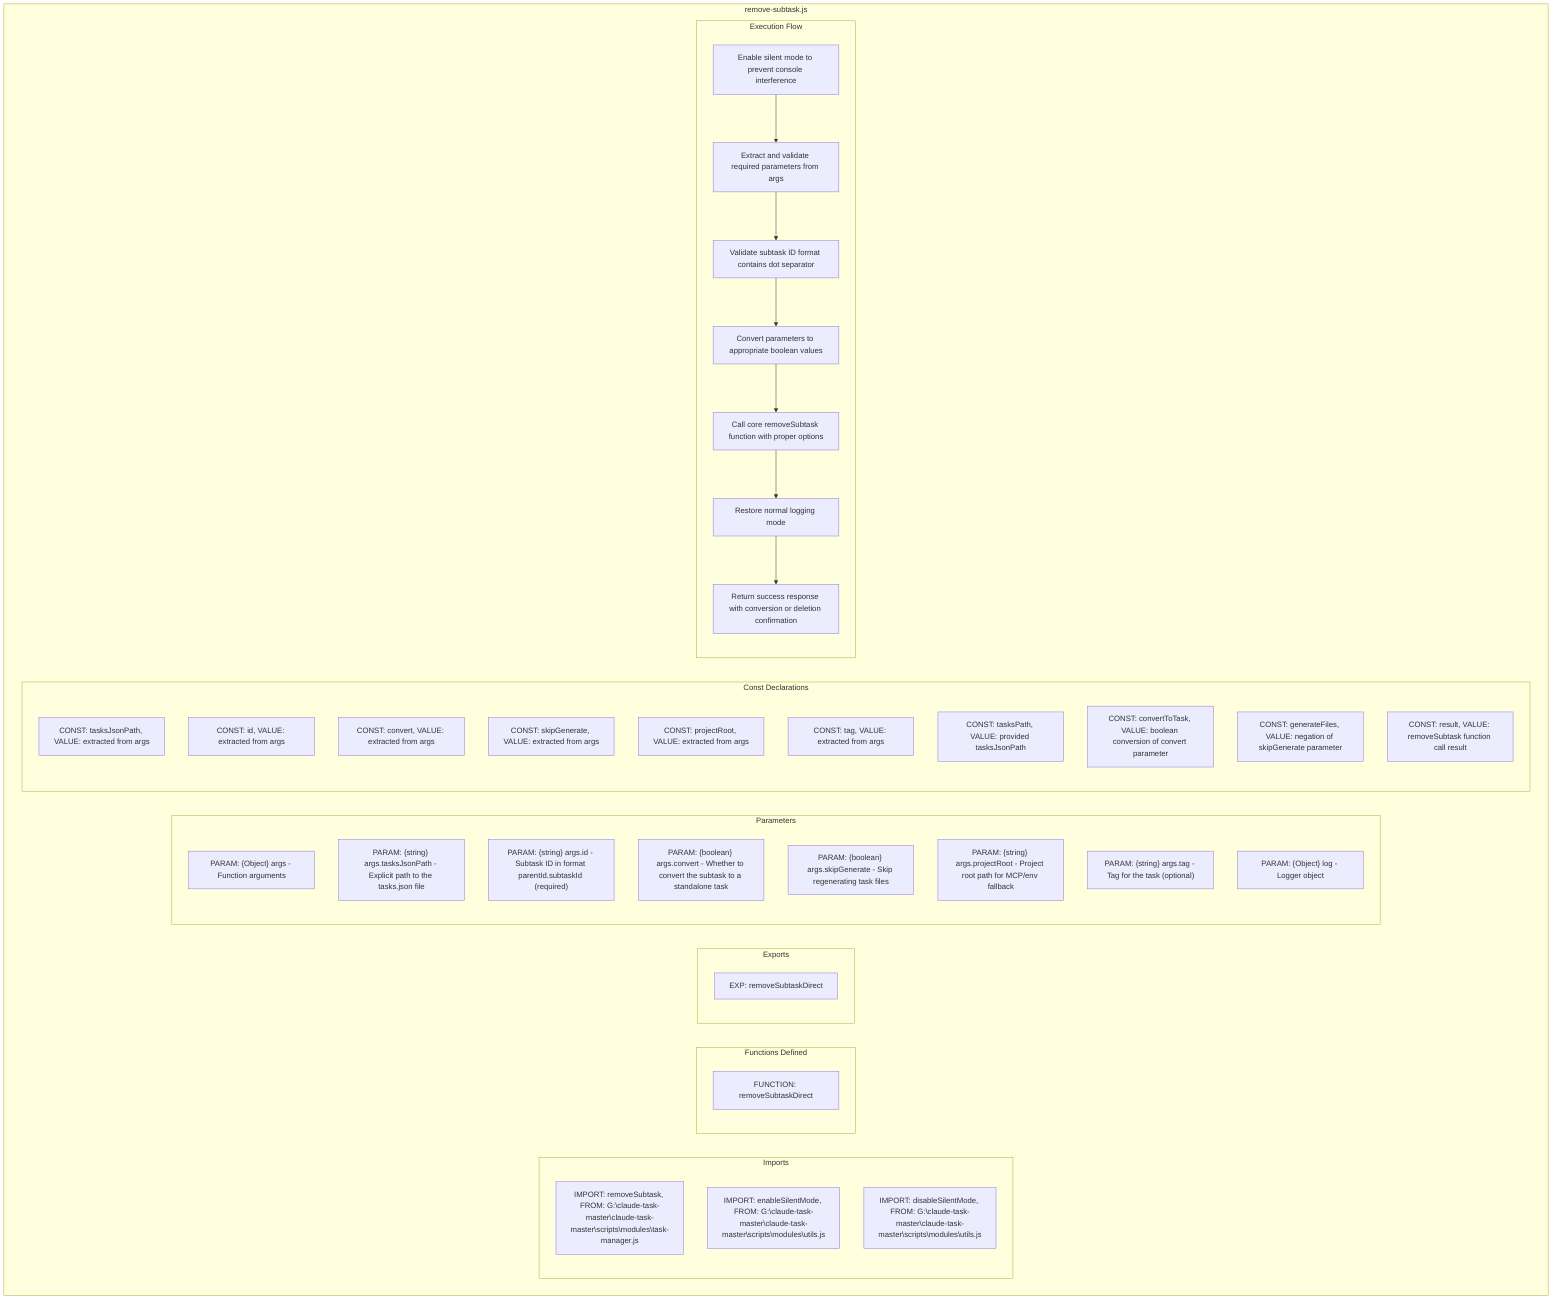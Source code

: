 flowchart TB
    subgraph Imports["Imports"]
        I1["IMPORT: removeSubtask, FROM: G:\claude-task-master\claude-task-master\scripts\modules\task-manager.js"]
        I2["IMPORT: enableSilentMode, FROM: G:\claude-task-master\claude-task-master\scripts\modules\utils.js"]
        I3["IMPORT: disableSilentMode, FROM: G:\claude-task-master\claude-task-master\scripts\modules\utils.js"]
    end
    
    subgraph FunctionsDefined["Functions Defined"]
        FU1["FUNCTION: removeSubtaskDirect"]
    end
    
    subgraph Exports["Exports"]
        E1["EXP: removeSubtaskDirect"]
    end
    
    subgraph Parameters["Parameters"]
        P1["PARAM: {Object} args - Function arguments"]
        P2["PARAM: {string} args.tasksJsonPath - Explicit path to the tasks.json file"]
        P3["PARAM: {string} args.id - Subtask ID in format parentId.subtaskId (required)"]
        P4["PARAM: {boolean} args.convert - Whether to convert the subtask to a standalone task"]
        P5["PARAM: {boolean} args.skipGenerate - Skip regenerating task files"]
        P6["PARAM: {string} args.projectRoot - Project root path for MCP/env fallback"]
        P7["PARAM: {string} args.tag - Tag for the task (optional)"]
        P8["PARAM: {Object} log - Logger object"]
    end
    
    subgraph Constants["Const Declarations"]
        C1["CONST: tasksJsonPath, VALUE: extracted from args"]
        C2["CONST: id, VALUE: extracted from args"]
        C3["CONST: convert, VALUE: extracted from args"]
        C4["CONST: skipGenerate, VALUE: extracted from args"]
        C5["CONST: projectRoot, VALUE: extracted from args"]
        C6["CONST: tag, VALUE: extracted from args"]
        C7["CONST: tasksPath, VALUE: provided tasksJsonPath"]
        C8["CONST: convertToTask, VALUE: boolean conversion of convert parameter"]
        C9["CONST: generateFiles, VALUE: negation of skipGenerate parameter"]
        C10["CONST: result, VALUE: removeSubtask function call result"]
    end
    
    subgraph ExecutionFlow["Execution Flow"]
        FL1["Enable silent mode to prevent console interference"]
        FL2["Extract and validate required parameters from args"]
        FL3["Validate subtask ID format contains dot separator"]
        FL4["Convert parameters to appropriate boolean values"]
        FL5["Call core removeSubtask function with proper options"]
        FL6["Restore normal logging mode"]
        FL7["Return success response with conversion or deletion confirmation"]
    end
    
    subgraph removeSubtask["remove-subtask.js"]
        Imports
        FunctionsDefined
        Exports
        Parameters
        Constants
        ExecutionFlow
    end
    
    FL1 --> FL2
    FL2 --> FL3
    FL3 --> FL4
    FL4 --> FL5
    FL5 --> FL6
    FL6 --> FL7